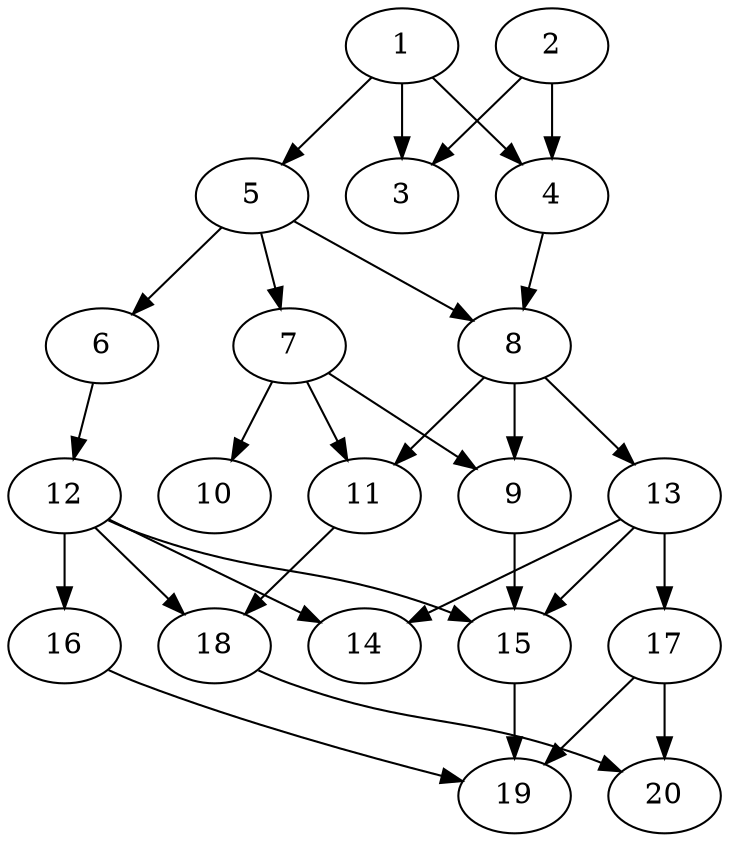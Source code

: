 // DAG automatically generated by daggen at Tue Jul 23 14:27:02 2019
// ./daggen --dot -n 20 --ccr 0.5 --fat 0.5 --regular 0.5 --density 0.7 --mindata 5242880 --maxdata 52428800 
digraph G {
  1 [size="96815104", alpha="0.16", expect_size="48407552"] 
  1 -> 3 [size ="48407552"]
  1 -> 4 [size ="48407552"]
  1 -> 5 [size ="48407552"]
  2 [size="94908416", alpha="0.01", expect_size="47454208"] 
  2 -> 3 [size ="47454208"]
  2 -> 4 [size ="47454208"]
  3 [size="21248000", alpha="0.06", expect_size="10624000"] 
  4 [size="89614336", alpha="0.20", expect_size="44807168"] 
  4 -> 8 [size ="44807168"]
  5 [size="48545792", alpha="0.02", expect_size="24272896"] 
  5 -> 6 [size ="24272896"]
  5 -> 7 [size ="24272896"]
  5 -> 8 [size ="24272896"]
  6 [size="102303744", alpha="0.09", expect_size="51151872"] 
  6 -> 12 [size ="51151872"]
  7 [size="97165312", alpha="0.15", expect_size="48582656"] 
  7 -> 9 [size ="48582656"]
  7 -> 10 [size ="48582656"]
  7 -> 11 [size ="48582656"]
  8 [size="79917056", alpha="0.15", expect_size="39958528"] 
  8 -> 9 [size ="39958528"]
  8 -> 11 [size ="39958528"]
  8 -> 13 [size ="39958528"]
  9 [size="37312512", alpha="0.04", expect_size="18656256"] 
  9 -> 15 [size ="18656256"]
  10 [size="81285120", alpha="0.00", expect_size="40642560"] 
  11 [size="84711424", alpha="0.05", expect_size="42355712"] 
  11 -> 18 [size ="42355712"]
  12 [size="66646016", alpha="0.10", expect_size="33323008"] 
  12 -> 14 [size ="33323008"]
  12 -> 15 [size ="33323008"]
  12 -> 16 [size ="33323008"]
  12 -> 18 [size ="33323008"]
  13 [size="69406720", alpha="0.00", expect_size="34703360"] 
  13 -> 14 [size ="34703360"]
  13 -> 15 [size ="34703360"]
  13 -> 17 [size ="34703360"]
  14 [size="98723840", alpha="0.13", expect_size="49361920"] 
  15 [size="96466944", alpha="0.13", expect_size="48233472"] 
  15 -> 19 [size ="48233472"]
  16 [size="11732992", alpha="0.14", expect_size="5866496"] 
  16 -> 19 [size ="5866496"]
  17 [size="56295424", alpha="0.14", expect_size="28147712"] 
  17 -> 19 [size ="28147712"]
  17 -> 20 [size ="28147712"]
  18 [size="34045952", alpha="0.01", expect_size="17022976"] 
  18 -> 20 [size ="17022976"]
  19 [size="12236800", alpha="0.09", expect_size="6118400"] 
  20 [size="29216768", alpha="0.16", expect_size="14608384"] 
}

